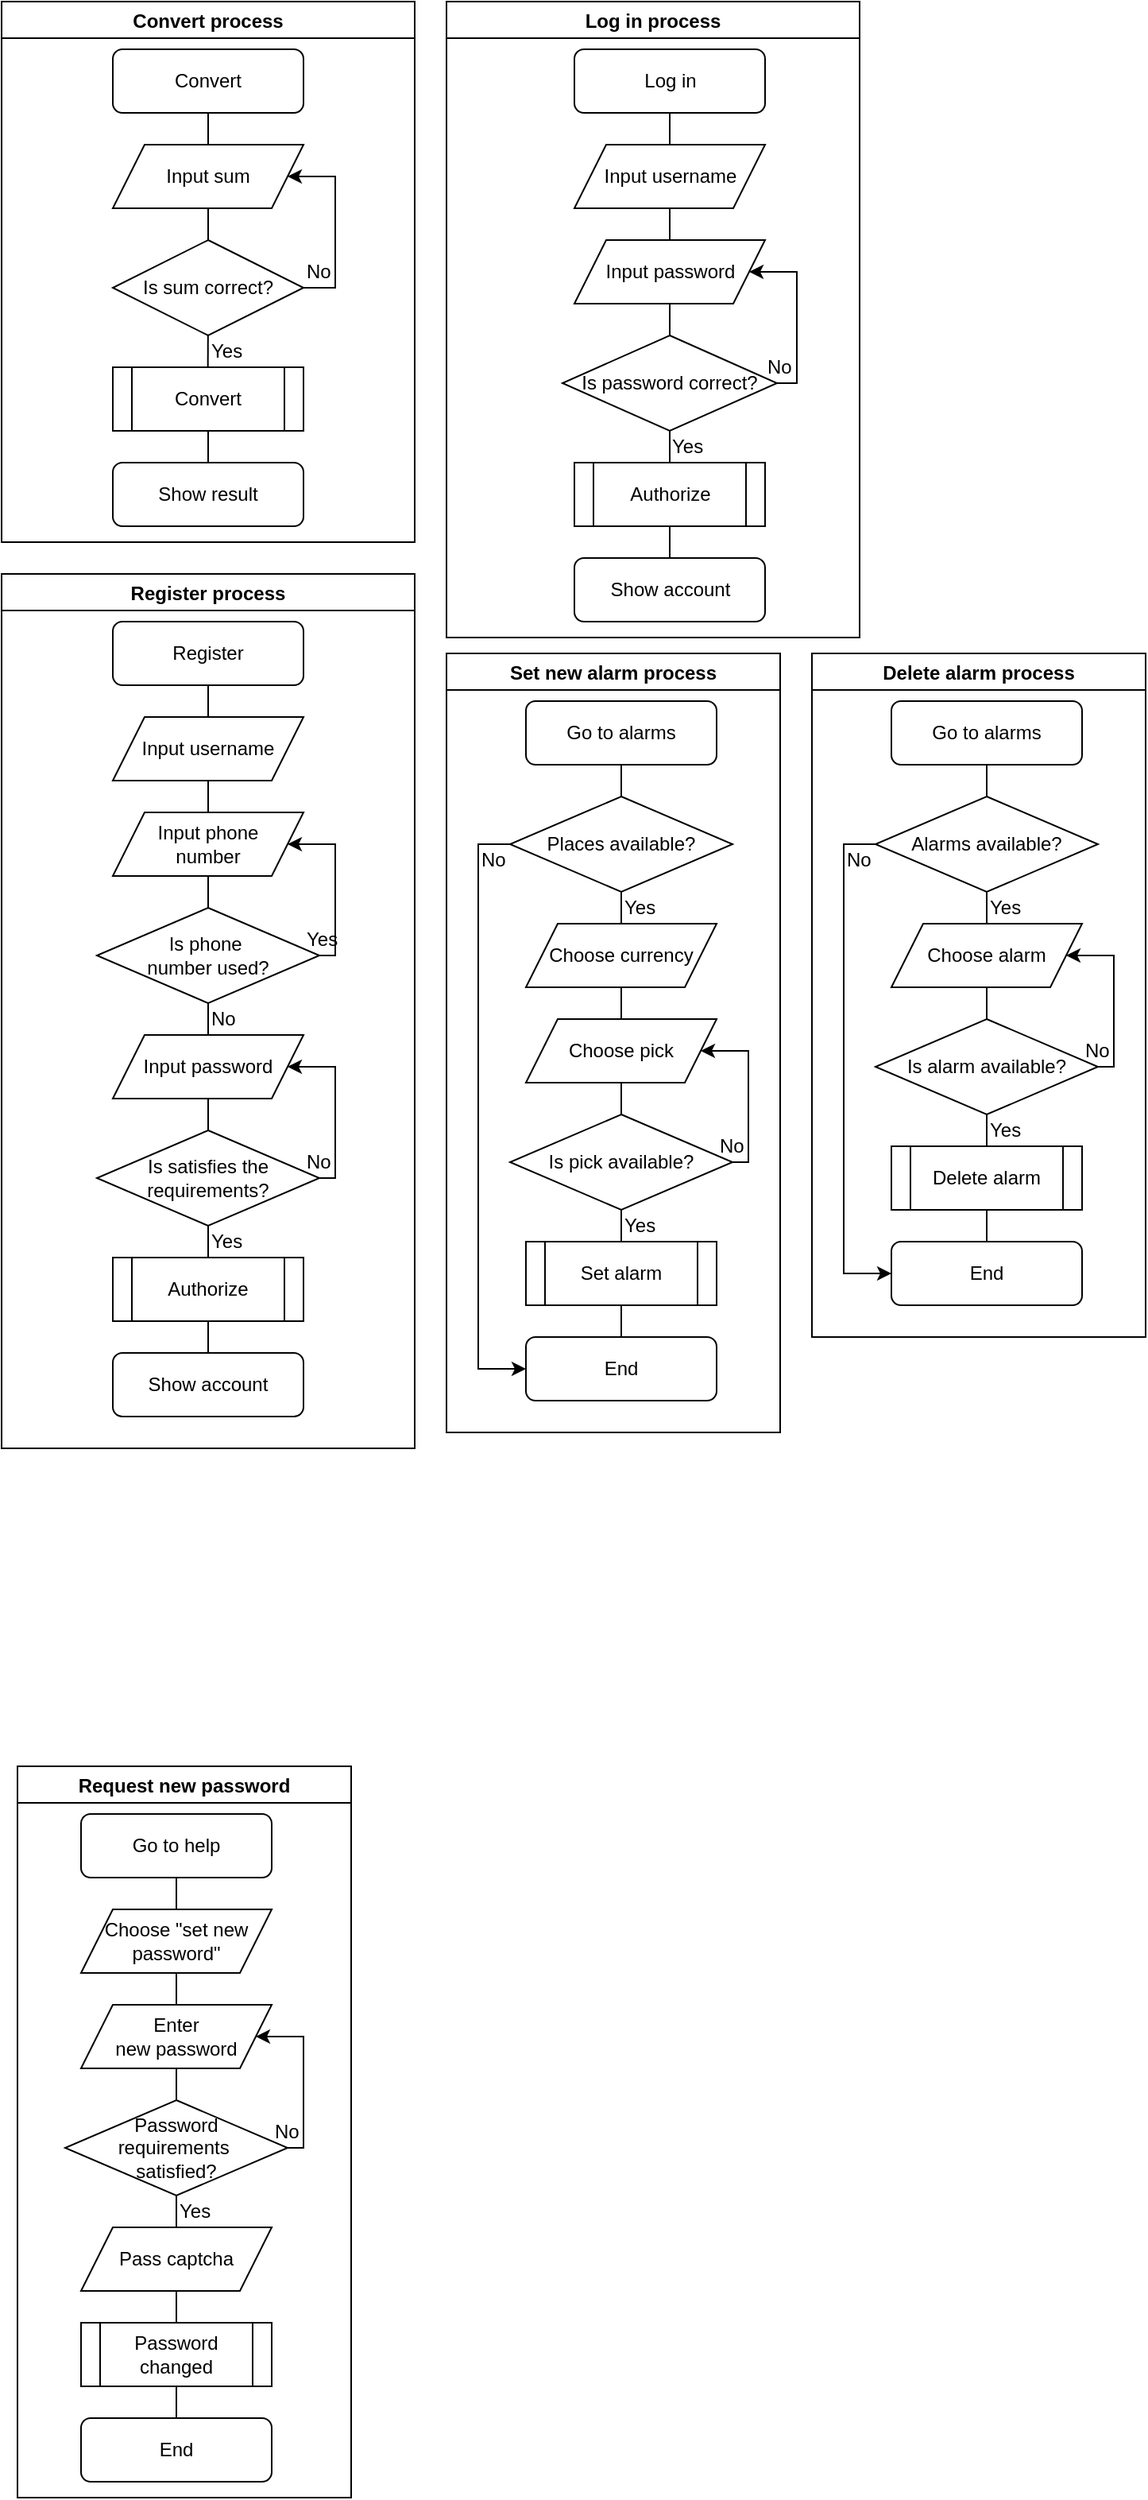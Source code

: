 <mxfile version="20.3.0" type="device"><diagram id="C5RBs43oDa-KdzZeNtuy" name="Page-1"><mxGraphModel dx="1422" dy="865" grid="1" gridSize="10" guides="0" tooltips="1" connect="1" arrows="1" fold="1" page="1" pageScale="1" pageWidth="827" pageHeight="1169" math="0" shadow="0"><root><mxCell id="WIyWlLk6GJQsqaUBKTNV-0"/><mxCell id="WIyWlLk6GJQsqaUBKTNV-1" parent="WIyWlLk6GJQsqaUBKTNV-0"/><mxCell id="13SSAW07Rwpd1qdFxZ5C-12" value="Convert process" style="swimlane;" parent="WIyWlLk6GJQsqaUBKTNV-1" vertex="1"><mxGeometry x="40" y="80" width="260" height="340" as="geometry"><mxRectangle x="30" y="150" width="140" height="30" as="alternateBounds"/></mxGeometry></mxCell><mxCell id="13SSAW07Rwpd1qdFxZ5C-0" value="Convert" style="rounded=1;whiteSpace=wrap;html=1;" parent="13SSAW07Rwpd1qdFxZ5C-12" vertex="1"><mxGeometry x="70" y="30" width="120" height="40" as="geometry"/></mxCell><mxCell id="13SSAW07Rwpd1qdFxZ5C-1" value="Input sum" style="shape=parallelogram;perimeter=parallelogramPerimeter;whiteSpace=wrap;html=1;fixedSize=1;" parent="13SSAW07Rwpd1qdFxZ5C-12" vertex="1"><mxGeometry x="70" y="90" width="120" height="40" as="geometry"/></mxCell><mxCell id="13SSAW07Rwpd1qdFxZ5C-2" value="Is sum correct?" style="rhombus;whiteSpace=wrap;html=1;" parent="13SSAW07Rwpd1qdFxZ5C-12" vertex="1"><mxGeometry x="70" y="150" width="120" height="60" as="geometry"/></mxCell><mxCell id="13SSAW07Rwpd1qdFxZ5C-4" value="" style="endArrow=none;html=1;rounded=0;" parent="13SSAW07Rwpd1qdFxZ5C-12" source="13SSAW07Rwpd1qdFxZ5C-1" target="13SSAW07Rwpd1qdFxZ5C-0" edge="1"><mxGeometry width="50" height="50" relative="1" as="geometry"><mxPoint x="-60" y="100" as="sourcePoint"/><mxPoint x="-10" y="50" as="targetPoint"/></mxGeometry></mxCell><mxCell id="13SSAW07Rwpd1qdFxZ5C-5" value="" style="endArrow=none;html=1;rounded=0;" parent="13SSAW07Rwpd1qdFxZ5C-12" source="13SSAW07Rwpd1qdFxZ5C-2" target="13SSAW07Rwpd1qdFxZ5C-1" edge="1"><mxGeometry width="50" height="50" relative="1" as="geometry"><mxPoint x="140" y="100" as="sourcePoint"/><mxPoint x="140" y="60" as="targetPoint"/></mxGeometry></mxCell><mxCell id="13SSAW07Rwpd1qdFxZ5C-6" value="" style="endArrow=classic;html=1;rounded=0;" parent="13SSAW07Rwpd1qdFxZ5C-12" source="13SSAW07Rwpd1qdFxZ5C-2" target="13SSAW07Rwpd1qdFxZ5C-1" edge="1"><mxGeometry width="50" height="50" relative="1" as="geometry"><mxPoint x="290" y="290" as="sourcePoint"/><mxPoint x="130" y="70" as="targetPoint"/><Array as="points"><mxPoint x="210" y="180"/><mxPoint x="210" y="110"/></Array></mxGeometry></mxCell><mxCell id="13SSAW07Rwpd1qdFxZ5C-7" value="" style="endArrow=none;html=1;rounded=0;" parent="13SSAW07Rwpd1qdFxZ5C-12" target="13SSAW07Rwpd1qdFxZ5C-2" edge="1"><mxGeometry width="50" height="50" relative="1" as="geometry"><mxPoint x="129.71" y="270" as="sourcePoint"/><mxPoint x="129.71" y="230" as="targetPoint"/></mxGeometry></mxCell><mxCell id="13SSAW07Rwpd1qdFxZ5C-9" value="Convert" style="shape=process;whiteSpace=wrap;html=1;backgroundOutline=1;" parent="13SSAW07Rwpd1qdFxZ5C-12" vertex="1"><mxGeometry x="70" y="230" width="120" height="40" as="geometry"/></mxCell><mxCell id="13SSAW07Rwpd1qdFxZ5C-10" value="Show result" style="rounded=1;whiteSpace=wrap;html=1;" parent="13SSAW07Rwpd1qdFxZ5C-12" vertex="1"><mxGeometry x="70" y="290" width="120" height="40" as="geometry"/></mxCell><mxCell id="13SSAW07Rwpd1qdFxZ5C-11" value="" style="endArrow=none;html=1;rounded=0;" parent="13SSAW07Rwpd1qdFxZ5C-12" source="13SSAW07Rwpd1qdFxZ5C-9" target="13SSAW07Rwpd1qdFxZ5C-10" edge="1"><mxGeometry width="50" height="50" relative="1" as="geometry"><mxPoint x="160" y="120" as="sourcePoint"/><mxPoint x="160" y="80" as="targetPoint"/></mxGeometry></mxCell><mxCell id="13SSAW07Rwpd1qdFxZ5C-91" value="Yes" style="text;html=1;strokeColor=none;fillColor=none;align=left;verticalAlign=middle;whiteSpace=wrap;rounded=0;" parent="13SSAW07Rwpd1qdFxZ5C-12" vertex="1"><mxGeometry x="130" y="210" width="20" height="20" as="geometry"/></mxCell><mxCell id="13SSAW07Rwpd1qdFxZ5C-93" value="No" style="text;html=1;strokeColor=none;fillColor=none;align=left;verticalAlign=middle;whiteSpace=wrap;rounded=0;" parent="13SSAW07Rwpd1qdFxZ5C-12" vertex="1"><mxGeometry x="190" y="160" width="20" height="20" as="geometry"/></mxCell><mxCell id="13SSAW07Rwpd1qdFxZ5C-37" value="Log in process" style="swimlane;" parent="WIyWlLk6GJQsqaUBKTNV-1" vertex="1"><mxGeometry x="320" y="80" width="260" height="400" as="geometry"><mxRectangle x="320" y="80" width="140" height="30" as="alternateBounds"/></mxGeometry></mxCell><mxCell id="13SSAW07Rwpd1qdFxZ5C-14" value="Log in" style="rounded=1;whiteSpace=wrap;html=1;" parent="13SSAW07Rwpd1qdFxZ5C-37" vertex="1"><mxGeometry x="80.5" y="30" width="120" height="40" as="geometry"/></mxCell><mxCell id="13SSAW07Rwpd1qdFxZ5C-15" value="Input username" style="shape=parallelogram;perimeter=parallelogramPerimeter;whiteSpace=wrap;html=1;fixedSize=1;" parent="13SSAW07Rwpd1qdFxZ5C-37" vertex="1"><mxGeometry x="80.5" y="90" width="120" height="40" as="geometry"/></mxCell><mxCell id="13SSAW07Rwpd1qdFxZ5C-16" value="Is password correct?" style="rhombus;whiteSpace=wrap;html=1;" parent="13SSAW07Rwpd1qdFxZ5C-37" vertex="1"><mxGeometry x="73" y="210" width="135" height="60" as="geometry"/></mxCell><mxCell id="13SSAW07Rwpd1qdFxZ5C-17" value="" style="endArrow=none;html=1;rounded=0;" parent="13SSAW07Rwpd1qdFxZ5C-37" source="13SSAW07Rwpd1qdFxZ5C-15" target="13SSAW07Rwpd1qdFxZ5C-14" edge="1"><mxGeometry width="50" height="50" relative="1" as="geometry"><mxPoint x="-89.5" y="20" as="sourcePoint"/><mxPoint x="-39.5" y="-30" as="targetPoint"/></mxGeometry></mxCell><mxCell id="13SSAW07Rwpd1qdFxZ5C-18" value="" style="endArrow=none;html=1;rounded=0;" parent="13SSAW07Rwpd1qdFxZ5C-37" source="13SSAW07Rwpd1qdFxZ5C-24" target="13SSAW07Rwpd1qdFxZ5C-15" edge="1"><mxGeometry width="50" height="50" relative="1" as="geometry"><mxPoint x="110.5" y="20" as="sourcePoint"/><mxPoint x="110.5" y="-20" as="targetPoint"/></mxGeometry></mxCell><mxCell id="13SSAW07Rwpd1qdFxZ5C-19" value="" style="endArrow=classic;html=1;rounded=0;" parent="13SSAW07Rwpd1qdFxZ5C-37" source="13SSAW07Rwpd1qdFxZ5C-16" target="13SSAW07Rwpd1qdFxZ5C-24" edge="1"><mxGeometry width="50" height="50" relative="1" as="geometry"><mxPoint x="260.5" y="210" as="sourcePoint"/><mxPoint x="100.5" y="-10" as="targetPoint"/><Array as="points"><mxPoint x="220.5" y="240"/><mxPoint x="220.5" y="170"/></Array></mxGeometry></mxCell><mxCell id="13SSAW07Rwpd1qdFxZ5C-20" value="" style="endArrow=none;html=1;rounded=0;" parent="13SSAW07Rwpd1qdFxZ5C-37" source="13SSAW07Rwpd1qdFxZ5C-21" target="13SSAW07Rwpd1qdFxZ5C-16" edge="1"><mxGeometry width="50" height="50" relative="1" as="geometry"><mxPoint x="132.71" y="340" as="sourcePoint"/><mxPoint x="92.71" y="220" as="targetPoint"/></mxGeometry></mxCell><mxCell id="13SSAW07Rwpd1qdFxZ5C-21" value="Authorize" style="shape=process;whiteSpace=wrap;html=1;backgroundOutline=1;" parent="13SSAW07Rwpd1qdFxZ5C-37" vertex="1"><mxGeometry x="80.5" y="290" width="120" height="40" as="geometry"/></mxCell><mxCell id="13SSAW07Rwpd1qdFxZ5C-22" value="Show account" style="rounded=1;whiteSpace=wrap;html=1;" parent="13SSAW07Rwpd1qdFxZ5C-37" vertex="1"><mxGeometry x="80.5" y="350" width="120" height="40" as="geometry"/></mxCell><mxCell id="13SSAW07Rwpd1qdFxZ5C-23" value="" style="endArrow=none;html=1;rounded=0;" parent="13SSAW07Rwpd1qdFxZ5C-37" source="13SSAW07Rwpd1qdFxZ5C-21" target="13SSAW07Rwpd1qdFxZ5C-22" edge="1"><mxGeometry width="50" height="50" relative="1" as="geometry"><mxPoint x="123" y="110" as="sourcePoint"/><mxPoint x="123" y="70" as="targetPoint"/></mxGeometry></mxCell><mxCell id="13SSAW07Rwpd1qdFxZ5C-24" value="Input&amp;nbsp;password" style="shape=parallelogram;perimeter=parallelogramPerimeter;whiteSpace=wrap;html=1;fixedSize=1;" parent="13SSAW07Rwpd1qdFxZ5C-37" vertex="1"><mxGeometry x="80.5" y="150" width="120" height="40" as="geometry"/></mxCell><mxCell id="13SSAW07Rwpd1qdFxZ5C-25" value="" style="endArrow=none;html=1;rounded=0;" parent="13SSAW07Rwpd1qdFxZ5C-37" source="13SSAW07Rwpd1qdFxZ5C-16" target="13SSAW07Rwpd1qdFxZ5C-24" edge="1"><mxGeometry width="50" height="50" relative="1" as="geometry"><mxPoint x="150.5" y="160" as="sourcePoint"/><mxPoint x="150.5" y="140" as="targetPoint"/></mxGeometry></mxCell><mxCell id="13SSAW07Rwpd1qdFxZ5C-94" value="Yes" style="text;html=1;strokeColor=none;fillColor=none;align=left;verticalAlign=middle;whiteSpace=wrap;rounded=0;" parent="13SSAW07Rwpd1qdFxZ5C-37" vertex="1"><mxGeometry x="140" y="270" width="20" height="20" as="geometry"/></mxCell><mxCell id="13SSAW07Rwpd1qdFxZ5C-95" value="No" style="text;html=1;strokeColor=none;fillColor=none;align=left;verticalAlign=middle;whiteSpace=wrap;rounded=0;" parent="13SSAW07Rwpd1qdFxZ5C-37" vertex="1"><mxGeometry x="200" y="220" width="20" height="20" as="geometry"/></mxCell><mxCell id="13SSAW07Rwpd1qdFxZ5C-48" value="Register process" style="swimlane;" parent="WIyWlLk6GJQsqaUBKTNV-1" vertex="1"><mxGeometry x="40" y="440" width="260" height="550" as="geometry"><mxRectangle x="30" y="150" width="140" height="30" as="alternateBounds"/></mxGeometry></mxCell><mxCell id="13SSAW07Rwpd1qdFxZ5C-79" value="Register" style="rounded=1;whiteSpace=wrap;html=1;" parent="13SSAW07Rwpd1qdFxZ5C-48" vertex="1"><mxGeometry x="70" y="30" width="120" height="40" as="geometry"/></mxCell><mxCell id="13SSAW07Rwpd1qdFxZ5C-80" value="Input username" style="shape=parallelogram;perimeter=parallelogramPerimeter;whiteSpace=wrap;html=1;fixedSize=1;" parent="13SSAW07Rwpd1qdFxZ5C-48" vertex="1"><mxGeometry x="70" y="90" width="120" height="40" as="geometry"/></mxCell><mxCell id="13SSAW07Rwpd1qdFxZ5C-81" value="Is satisfies the requirements?" style="rhombus;whiteSpace=wrap;html=1;" parent="13SSAW07Rwpd1qdFxZ5C-48" vertex="1"><mxGeometry x="60" y="350" width="140" height="60" as="geometry"/></mxCell><mxCell id="13SSAW07Rwpd1qdFxZ5C-82" value="" style="endArrow=none;html=1;rounded=0;" parent="13SSAW07Rwpd1qdFxZ5C-48" source="13SSAW07Rwpd1qdFxZ5C-80" target="13SSAW07Rwpd1qdFxZ5C-79" edge="1"><mxGeometry width="50" height="50" relative="1" as="geometry"><mxPoint x="-422.5" y="-60" as="sourcePoint"/><mxPoint x="-372.5" y="-110" as="targetPoint"/></mxGeometry></mxCell><mxCell id="13SSAW07Rwpd1qdFxZ5C-84" value="" style="endArrow=classic;html=1;rounded=0;" parent="13SSAW07Rwpd1qdFxZ5C-48" source="13SSAW07Rwpd1qdFxZ5C-81" target="13SSAW07Rwpd1qdFxZ5C-89" edge="1"><mxGeometry width="50" height="50" relative="1" as="geometry"><mxPoint x="-72.5" y="270" as="sourcePoint"/><mxPoint x="-232.5" y="50" as="targetPoint"/><Array as="points"><mxPoint x="210" y="380"/><mxPoint x="210" y="310"/></Array></mxGeometry></mxCell><mxCell id="13SSAW07Rwpd1qdFxZ5C-85" value="" style="endArrow=none;html=1;rounded=0;" parent="13SSAW07Rwpd1qdFxZ5C-48" source="13SSAW07Rwpd1qdFxZ5C-86" target="13SSAW07Rwpd1qdFxZ5C-81" edge="1"><mxGeometry width="50" height="50" relative="1" as="geometry"><mxPoint x="-200.29" y="400" as="sourcePoint"/><mxPoint x="-240.29" y="280" as="targetPoint"/></mxGeometry></mxCell><mxCell id="13SSAW07Rwpd1qdFxZ5C-86" value="Authorize" style="shape=process;whiteSpace=wrap;html=1;backgroundOutline=1;" parent="13SSAW07Rwpd1qdFxZ5C-48" vertex="1"><mxGeometry x="70" y="430" width="120" height="40" as="geometry"/></mxCell><mxCell id="13SSAW07Rwpd1qdFxZ5C-87" value="Show account" style="rounded=1;whiteSpace=wrap;html=1;" parent="13SSAW07Rwpd1qdFxZ5C-48" vertex="1"><mxGeometry x="70" y="490" width="120" height="40" as="geometry"/></mxCell><mxCell id="13SSAW07Rwpd1qdFxZ5C-88" value="" style="endArrow=none;html=1;rounded=0;" parent="13SSAW07Rwpd1qdFxZ5C-48" source="13SSAW07Rwpd1qdFxZ5C-86" target="13SSAW07Rwpd1qdFxZ5C-87" edge="1"><mxGeometry width="50" height="50" relative="1" as="geometry"><mxPoint x="-210" y="170" as="sourcePoint"/><mxPoint x="-210" y="130" as="targetPoint"/></mxGeometry></mxCell><mxCell id="13SSAW07Rwpd1qdFxZ5C-89" value="Input&amp;nbsp;password" style="shape=parallelogram;perimeter=parallelogramPerimeter;whiteSpace=wrap;html=1;fixedSize=1;" parent="13SSAW07Rwpd1qdFxZ5C-48" vertex="1"><mxGeometry x="70" y="290" width="120" height="40" as="geometry"/></mxCell><mxCell id="13SSAW07Rwpd1qdFxZ5C-90" value="" style="endArrow=none;html=1;rounded=0;" parent="13SSAW07Rwpd1qdFxZ5C-48" source="13SSAW07Rwpd1qdFxZ5C-81" target="13SSAW07Rwpd1qdFxZ5C-89" edge="1"><mxGeometry width="50" height="50" relative="1" as="geometry"><mxPoint x="-182.5" y="220" as="sourcePoint"/><mxPoint x="-182.5" y="200" as="targetPoint"/></mxGeometry></mxCell><mxCell id="13SSAW07Rwpd1qdFxZ5C-98" value="Yes" style="text;html=1;strokeColor=none;fillColor=none;align=left;verticalAlign=middle;whiteSpace=wrap;rounded=0;" parent="13SSAW07Rwpd1qdFxZ5C-48" vertex="1"><mxGeometry x="130" y="410" width="20" height="20" as="geometry"/></mxCell><mxCell id="13SSAW07Rwpd1qdFxZ5C-99" value="No" style="text;html=1;strokeColor=none;fillColor=none;align=left;verticalAlign=middle;whiteSpace=wrap;rounded=0;" parent="13SSAW07Rwpd1qdFxZ5C-48" vertex="1"><mxGeometry x="190" y="360" width="20" height="20" as="geometry"/></mxCell><mxCell id="13SSAW07Rwpd1qdFxZ5C-104" value="Input phone &lt;br&gt;number" style="shape=parallelogram;perimeter=parallelogramPerimeter;whiteSpace=wrap;html=1;fixedSize=1;" parent="13SSAW07Rwpd1qdFxZ5C-48" vertex="1"><mxGeometry x="70" y="150" width="120" height="40" as="geometry"/></mxCell><mxCell id="13SSAW07Rwpd1qdFxZ5C-105" value="" style="endArrow=none;html=1;rounded=0;" parent="13SSAW07Rwpd1qdFxZ5C-48" source="13SSAW07Rwpd1qdFxZ5C-104" target="13SSAW07Rwpd1qdFxZ5C-80" edge="1"><mxGeometry width="50" height="50" relative="1" as="geometry"><mxPoint x="140" y="100" as="sourcePoint"/><mxPoint x="140" y="80" as="targetPoint"/></mxGeometry></mxCell><mxCell id="13SSAW07Rwpd1qdFxZ5C-106" value="Is phone&amp;nbsp;&lt;br&gt;number used?" style="rhombus;whiteSpace=wrap;html=1;" parent="13SSAW07Rwpd1qdFxZ5C-48" vertex="1"><mxGeometry x="60" y="210" width="140" height="60" as="geometry"/></mxCell><mxCell id="13SSAW07Rwpd1qdFxZ5C-108" value="" style="endArrow=classic;html=1;rounded=0;" parent="13SSAW07Rwpd1qdFxZ5C-48" edge="1"><mxGeometry width="50" height="50" relative="1" as="geometry"><mxPoint x="200" y="240" as="sourcePoint"/><mxPoint x="180" y="170" as="targetPoint"/><Array as="points"><mxPoint x="210" y="240"/><mxPoint x="210" y="170"/></Array></mxGeometry></mxCell><mxCell id="13SSAW07Rwpd1qdFxZ5C-109" value="" style="endArrow=none;html=1;rounded=0;" parent="13SSAW07Rwpd1qdFxZ5C-48" edge="1"><mxGeometry width="50" height="50" relative="1" as="geometry"><mxPoint x="130" y="290" as="sourcePoint"/><mxPoint x="130" y="270" as="targetPoint"/></mxGeometry></mxCell><mxCell id="13SSAW07Rwpd1qdFxZ5C-110" value="" style="endArrow=none;html=1;rounded=0;" parent="13SSAW07Rwpd1qdFxZ5C-48" edge="1"><mxGeometry width="50" height="50" relative="1" as="geometry"><mxPoint x="130" y="210" as="sourcePoint"/><mxPoint x="130" y="190" as="targetPoint"/></mxGeometry></mxCell><mxCell id="13SSAW07Rwpd1qdFxZ5C-111" value="No" style="text;html=1;strokeColor=none;fillColor=none;align=left;verticalAlign=middle;whiteSpace=wrap;rounded=0;" parent="13SSAW07Rwpd1qdFxZ5C-48" vertex="1"><mxGeometry x="130" y="270" width="20" height="20" as="geometry"/></mxCell><mxCell id="13SSAW07Rwpd1qdFxZ5C-112" value="Yes" style="text;html=1;strokeColor=none;fillColor=none;align=left;verticalAlign=middle;whiteSpace=wrap;rounded=0;" parent="13SSAW07Rwpd1qdFxZ5C-48" vertex="1"><mxGeometry x="190" y="220" width="20" height="20" as="geometry"/></mxCell><mxCell id="13SSAW07Rwpd1qdFxZ5C-157" value="Set new alarm process" style="swimlane;" parent="WIyWlLk6GJQsqaUBKTNV-1" vertex="1"><mxGeometry x="320" y="490" width="210" height="490" as="geometry"/></mxCell><mxCell id="13SSAW07Rwpd1qdFxZ5C-113" value="Go to alarms" style="rounded=1;whiteSpace=wrap;html=1;" parent="13SSAW07Rwpd1qdFxZ5C-157" vertex="1"><mxGeometry x="50" y="30" width="120" height="40" as="geometry"/></mxCell><mxCell id="13SSAW07Rwpd1qdFxZ5C-135" value="Places available?" style="rhombus;whiteSpace=wrap;html=1;" parent="13SSAW07Rwpd1qdFxZ5C-157" vertex="1"><mxGeometry x="40" y="90" width="140" height="60" as="geometry"/></mxCell><mxCell id="13SSAW07Rwpd1qdFxZ5C-138" value="Choose currency" style="shape=parallelogram;perimeter=parallelogramPerimeter;whiteSpace=wrap;html=1;fixedSize=1;" parent="13SSAW07Rwpd1qdFxZ5C-157" vertex="1"><mxGeometry x="50" y="170" width="120" height="40" as="geometry"/></mxCell><mxCell id="13SSAW07Rwpd1qdFxZ5C-139" value="Choose pick" style="shape=parallelogram;perimeter=parallelogramPerimeter;whiteSpace=wrap;html=1;fixedSize=1;" parent="13SSAW07Rwpd1qdFxZ5C-157" vertex="1"><mxGeometry x="50" y="230" width="120" height="40" as="geometry"/></mxCell><mxCell id="13SSAW07Rwpd1qdFxZ5C-140" value="Is pick available?" style="rhombus;whiteSpace=wrap;html=1;" parent="13SSAW07Rwpd1qdFxZ5C-157" vertex="1"><mxGeometry x="40" y="290" width="140" height="60" as="geometry"/></mxCell><mxCell id="13SSAW07Rwpd1qdFxZ5C-141" value="" style="endArrow=classic;html=1;rounded=0;" parent="13SSAW07Rwpd1qdFxZ5C-157" edge="1"><mxGeometry width="50" height="50" relative="1" as="geometry"><mxPoint x="180" y="320" as="sourcePoint"/><mxPoint x="160" y="250" as="targetPoint"/><Array as="points"><mxPoint x="190" y="320"/><mxPoint x="190" y="250"/></Array></mxGeometry></mxCell><mxCell id="13SSAW07Rwpd1qdFxZ5C-142" value="No" style="text;html=1;strokeColor=none;fillColor=none;align=left;verticalAlign=middle;whiteSpace=wrap;rounded=0;" parent="13SSAW07Rwpd1qdFxZ5C-157" vertex="1"><mxGeometry x="170" y="300" width="20" height="20" as="geometry"/></mxCell><mxCell id="13SSAW07Rwpd1qdFxZ5C-143" value="" style="endArrow=none;html=1;rounded=0;" parent="13SSAW07Rwpd1qdFxZ5C-157" edge="1"><mxGeometry width="50" height="50" relative="1" as="geometry"><mxPoint x="110" y="370" as="sourcePoint"/><mxPoint x="110" y="350" as="targetPoint"/></mxGeometry></mxCell><mxCell id="13SSAW07Rwpd1qdFxZ5C-145" value="" style="endArrow=none;html=1;rounded=0;" parent="13SSAW07Rwpd1qdFxZ5C-157" edge="1"><mxGeometry width="50" height="50" relative="1" as="geometry"><mxPoint x="110" y="290" as="sourcePoint"/><mxPoint x="110" y="270.0" as="targetPoint"/></mxGeometry></mxCell><mxCell id="13SSAW07Rwpd1qdFxZ5C-147" value="" style="endArrow=none;html=1;rounded=0;" parent="13SSAW07Rwpd1qdFxZ5C-157" edge="1"><mxGeometry width="50" height="50" relative="1" as="geometry"><mxPoint x="110" y="230" as="sourcePoint"/><mxPoint x="110" y="210" as="targetPoint"/></mxGeometry></mxCell><mxCell id="13SSAW07Rwpd1qdFxZ5C-149" value="" style="endArrow=none;html=1;rounded=0;" parent="13SSAW07Rwpd1qdFxZ5C-157" edge="1"><mxGeometry width="50" height="50" relative="1" as="geometry"><mxPoint x="110" y="170" as="sourcePoint"/><mxPoint x="110" y="150.0" as="targetPoint"/></mxGeometry></mxCell><mxCell id="13SSAW07Rwpd1qdFxZ5C-150" value="" style="endArrow=none;html=1;rounded=0;" parent="13SSAW07Rwpd1qdFxZ5C-157" edge="1"><mxGeometry width="50" height="50" relative="1" as="geometry"><mxPoint x="110" y="90" as="sourcePoint"/><mxPoint x="110" y="70" as="targetPoint"/></mxGeometry></mxCell><mxCell id="13SSAW07Rwpd1qdFxZ5C-151" value="End" style="rounded=1;whiteSpace=wrap;html=1;" parent="13SSAW07Rwpd1qdFxZ5C-157" vertex="1"><mxGeometry x="50" y="430" width="120" height="40" as="geometry"/></mxCell><mxCell id="13SSAW07Rwpd1qdFxZ5C-152" value="" style="endArrow=classic;html=1;rounded=0;" parent="13SSAW07Rwpd1qdFxZ5C-157" source="13SSAW07Rwpd1qdFxZ5C-135" target="13SSAW07Rwpd1qdFxZ5C-151" edge="1"><mxGeometry width="50" height="50" relative="1" as="geometry"><mxPoint x="190" y="330" as="sourcePoint"/><mxPoint x="170" y="260" as="targetPoint"/><Array as="points"><mxPoint x="20" y="120"/><mxPoint x="20" y="450"/></Array></mxGeometry></mxCell><mxCell id="13SSAW07Rwpd1qdFxZ5C-153" value="No" style="text;html=1;strokeColor=none;fillColor=none;align=left;verticalAlign=middle;whiteSpace=wrap;rounded=0;" parent="13SSAW07Rwpd1qdFxZ5C-157" vertex="1"><mxGeometry x="20" y="120" width="20" height="20" as="geometry"/></mxCell><mxCell id="13SSAW07Rwpd1qdFxZ5C-154" value="Yes" style="text;html=1;strokeColor=none;fillColor=none;align=left;verticalAlign=middle;whiteSpace=wrap;rounded=0;" parent="13SSAW07Rwpd1qdFxZ5C-157" vertex="1"><mxGeometry x="110" y="150" width="20" height="20" as="geometry"/></mxCell><mxCell id="13SSAW07Rwpd1qdFxZ5C-156" value="Yes" style="text;html=1;strokeColor=none;fillColor=none;align=left;verticalAlign=middle;whiteSpace=wrap;rounded=0;" parent="13SSAW07Rwpd1qdFxZ5C-157" vertex="1"><mxGeometry x="110" y="350" width="20" height="20" as="geometry"/></mxCell><mxCell id="W0Vky6o0X0D4DDzp4dw9-18" value="Set alarm" style="shape=process;whiteSpace=wrap;html=1;backgroundOutline=1;" vertex="1" parent="13SSAW07Rwpd1qdFxZ5C-157"><mxGeometry x="50" y="370" width="120" height="40" as="geometry"/></mxCell><mxCell id="W0Vky6o0X0D4DDzp4dw9-19" value="" style="endArrow=none;html=1;rounded=0;" edge="1" parent="13SSAW07Rwpd1qdFxZ5C-157"><mxGeometry width="50" height="50" relative="1" as="geometry"><mxPoint x="110" y="430" as="sourcePoint"/><mxPoint x="110" y="410.0" as="targetPoint"/></mxGeometry></mxCell><mxCell id="W0Vky6o0X0D4DDzp4dw9-0" value="Delete alarm process" style="swimlane;" vertex="1" parent="WIyWlLk6GJQsqaUBKTNV-1"><mxGeometry x="550" y="490" width="210" height="430" as="geometry"/></mxCell><mxCell id="W0Vky6o0X0D4DDzp4dw9-20" value="Go to alarms" style="rounded=1;whiteSpace=wrap;html=1;" vertex="1" parent="W0Vky6o0X0D4DDzp4dw9-0"><mxGeometry x="50" y="30" width="120" height="40" as="geometry"/></mxCell><mxCell id="W0Vky6o0X0D4DDzp4dw9-21" value="Alarms available?" style="rhombus;whiteSpace=wrap;html=1;" vertex="1" parent="W0Vky6o0X0D4DDzp4dw9-0"><mxGeometry x="40" y="90" width="140" height="60" as="geometry"/></mxCell><mxCell id="W0Vky6o0X0D4DDzp4dw9-22" value="Choose alarm" style="shape=parallelogram;perimeter=parallelogramPerimeter;whiteSpace=wrap;html=1;fixedSize=1;" vertex="1" parent="W0Vky6o0X0D4DDzp4dw9-0"><mxGeometry x="50" y="170" width="120" height="40" as="geometry"/></mxCell><mxCell id="W0Vky6o0X0D4DDzp4dw9-24" value="Is alarm available?" style="rhombus;whiteSpace=wrap;html=1;" vertex="1" parent="W0Vky6o0X0D4DDzp4dw9-0"><mxGeometry x="40" y="230" width="140" height="60" as="geometry"/></mxCell><mxCell id="W0Vky6o0X0D4DDzp4dw9-25" value="" style="endArrow=classic;html=1;rounded=0;" edge="1" parent="W0Vky6o0X0D4DDzp4dw9-0"><mxGeometry width="50" height="50" relative="1" as="geometry"><mxPoint x="180" y="260" as="sourcePoint"/><mxPoint x="160" y="190" as="targetPoint"/><Array as="points"><mxPoint x="190" y="260"/><mxPoint x="190" y="190"/></Array></mxGeometry></mxCell><mxCell id="W0Vky6o0X0D4DDzp4dw9-26" value="No" style="text;html=1;strokeColor=none;fillColor=none;align=left;verticalAlign=middle;whiteSpace=wrap;rounded=0;" vertex="1" parent="W0Vky6o0X0D4DDzp4dw9-0"><mxGeometry x="170" y="240" width="20" height="20" as="geometry"/></mxCell><mxCell id="W0Vky6o0X0D4DDzp4dw9-27" value="" style="endArrow=none;html=1;rounded=0;" edge="1" parent="W0Vky6o0X0D4DDzp4dw9-0"><mxGeometry width="50" height="50" relative="1" as="geometry"><mxPoint x="110" y="310" as="sourcePoint"/><mxPoint x="110" y="290" as="targetPoint"/></mxGeometry></mxCell><mxCell id="W0Vky6o0X0D4DDzp4dw9-29" value="" style="endArrow=none;html=1;rounded=0;" edge="1" parent="W0Vky6o0X0D4DDzp4dw9-0"><mxGeometry width="50" height="50" relative="1" as="geometry"><mxPoint x="110" y="230" as="sourcePoint"/><mxPoint x="110" y="210" as="targetPoint"/></mxGeometry></mxCell><mxCell id="W0Vky6o0X0D4DDzp4dw9-30" value="" style="endArrow=none;html=1;rounded=0;" edge="1" parent="W0Vky6o0X0D4DDzp4dw9-0"><mxGeometry width="50" height="50" relative="1" as="geometry"><mxPoint x="110" y="170" as="sourcePoint"/><mxPoint x="110" y="150.0" as="targetPoint"/></mxGeometry></mxCell><mxCell id="W0Vky6o0X0D4DDzp4dw9-31" value="" style="endArrow=none;html=1;rounded=0;" edge="1" parent="W0Vky6o0X0D4DDzp4dw9-0"><mxGeometry width="50" height="50" relative="1" as="geometry"><mxPoint x="110" y="90" as="sourcePoint"/><mxPoint x="110" y="70" as="targetPoint"/></mxGeometry></mxCell><mxCell id="W0Vky6o0X0D4DDzp4dw9-32" value="End" style="rounded=1;whiteSpace=wrap;html=1;" vertex="1" parent="W0Vky6o0X0D4DDzp4dw9-0"><mxGeometry x="50" y="370" width="120" height="40" as="geometry"/></mxCell><mxCell id="W0Vky6o0X0D4DDzp4dw9-33" value="" style="endArrow=classic;html=1;rounded=0;" edge="1" parent="W0Vky6o0X0D4DDzp4dw9-0" source="W0Vky6o0X0D4DDzp4dw9-21" target="W0Vky6o0X0D4DDzp4dw9-32"><mxGeometry width="50" height="50" relative="1" as="geometry"><mxPoint x="-130" y="-160" as="sourcePoint"/><mxPoint x="-150" y="-230" as="targetPoint"/><Array as="points"><mxPoint x="20" y="120"/><mxPoint x="20" y="390"/></Array></mxGeometry></mxCell><mxCell id="W0Vky6o0X0D4DDzp4dw9-34" value="No" style="text;html=1;strokeColor=none;fillColor=none;align=left;verticalAlign=middle;whiteSpace=wrap;rounded=0;" vertex="1" parent="W0Vky6o0X0D4DDzp4dw9-0"><mxGeometry x="20" y="120" width="20" height="20" as="geometry"/></mxCell><mxCell id="W0Vky6o0X0D4DDzp4dw9-35" value="Yes" style="text;html=1;strokeColor=none;fillColor=none;align=left;verticalAlign=middle;whiteSpace=wrap;rounded=0;" vertex="1" parent="W0Vky6o0X0D4DDzp4dw9-0"><mxGeometry x="110" y="150" width="20" height="20" as="geometry"/></mxCell><mxCell id="W0Vky6o0X0D4DDzp4dw9-36" value="Yes" style="text;html=1;strokeColor=none;fillColor=none;align=left;verticalAlign=middle;whiteSpace=wrap;rounded=0;" vertex="1" parent="W0Vky6o0X0D4DDzp4dw9-0"><mxGeometry x="110" y="290" width="20" height="20" as="geometry"/></mxCell><mxCell id="W0Vky6o0X0D4DDzp4dw9-37" value="Delete alarm" style="shape=process;whiteSpace=wrap;html=1;backgroundOutline=1;" vertex="1" parent="W0Vky6o0X0D4DDzp4dw9-0"><mxGeometry x="50" y="310" width="120" height="40" as="geometry"/></mxCell><mxCell id="W0Vky6o0X0D4DDzp4dw9-38" value="" style="endArrow=none;html=1;rounded=0;" edge="1" parent="W0Vky6o0X0D4DDzp4dw9-0"><mxGeometry width="50" height="50" relative="1" as="geometry"><mxPoint x="110" y="370" as="sourcePoint"/><mxPoint x="110" y="350.0" as="targetPoint"/></mxGeometry></mxCell><mxCell id="W0Vky6o0X0D4DDzp4dw9-41" value="Request new password" style="swimlane;" vertex="1" parent="WIyWlLk6GJQsqaUBKTNV-1"><mxGeometry x="50" y="1190" width="210" height="460" as="geometry"/></mxCell><mxCell id="W0Vky6o0X0D4DDzp4dw9-59" value="Go to help" style="rounded=1;whiteSpace=wrap;html=1;" vertex="1" parent="W0Vky6o0X0D4DDzp4dw9-41"><mxGeometry x="40" y="30" width="120" height="40" as="geometry"/></mxCell><mxCell id="W0Vky6o0X0D4DDzp4dw9-68" value="" style="endArrow=none;html=1;rounded=0;" edge="1" parent="W0Vky6o0X0D4DDzp4dw9-41"><mxGeometry width="50" height="50" relative="1" as="geometry"><mxPoint x="100" y="90" as="sourcePoint"/><mxPoint x="100" y="70" as="targetPoint"/></mxGeometry></mxCell><mxCell id="W0Vky6o0X0D4DDzp4dw9-69" value="End" style="rounded=1;whiteSpace=wrap;html=1;" vertex="1" parent="W0Vky6o0X0D4DDzp4dw9-41"><mxGeometry x="40" y="410" width="120" height="40" as="geometry"/></mxCell><mxCell id="W0Vky6o0X0D4DDzp4dw9-77" value="Choose &quot;set new password&quot;" style="shape=parallelogram;perimeter=parallelogramPerimeter;whiteSpace=wrap;html=1;fixedSize=1;" vertex="1" parent="W0Vky6o0X0D4DDzp4dw9-41"><mxGeometry x="40" y="90" width="120" height="40" as="geometry"/></mxCell><mxCell id="W0Vky6o0X0D4DDzp4dw9-80" value="" style="endArrow=classic;html=1;rounded=0;" edge="1" parent="W0Vky6o0X0D4DDzp4dw9-41"><mxGeometry width="50" height="50" relative="1" as="geometry"><mxPoint x="170" y="240" as="sourcePoint"/><mxPoint x="150" y="170" as="targetPoint"/><Array as="points"><mxPoint x="180" y="240"/><mxPoint x="180" y="170"/></Array></mxGeometry></mxCell><mxCell id="W0Vky6o0X0D4DDzp4dw9-81" value="No" style="text;html=1;strokeColor=none;fillColor=none;align=left;verticalAlign=middle;whiteSpace=wrap;rounded=0;" vertex="1" parent="W0Vky6o0X0D4DDzp4dw9-41"><mxGeometry x="160" y="220" width="20" height="20" as="geometry"/></mxCell><mxCell id="W0Vky6o0X0D4DDzp4dw9-82" value="" style="endArrow=none;html=1;rounded=0;" edge="1" parent="W0Vky6o0X0D4DDzp4dw9-41"><mxGeometry width="50" height="50" relative="1" as="geometry"><mxPoint x="100" y="290" as="sourcePoint"/><mxPoint x="100" y="270" as="targetPoint"/></mxGeometry></mxCell><mxCell id="W0Vky6o0X0D4DDzp4dw9-83" value="" style="endArrow=none;html=1;rounded=0;" edge="1" parent="W0Vky6o0X0D4DDzp4dw9-41"><mxGeometry width="50" height="50" relative="1" as="geometry"><mxPoint x="100" y="150" as="sourcePoint"/><mxPoint x="100" y="130" as="targetPoint"/></mxGeometry></mxCell><mxCell id="W0Vky6o0X0D4DDzp4dw9-84" value="Yes" style="text;html=1;strokeColor=none;fillColor=none;align=left;verticalAlign=middle;whiteSpace=wrap;rounded=0;" vertex="1" parent="W0Vky6o0X0D4DDzp4dw9-41"><mxGeometry x="100" y="270" width="20" height="20" as="geometry"/></mxCell><mxCell id="W0Vky6o0X0D4DDzp4dw9-85" value="Password &lt;br&gt;requirements&amp;nbsp;&lt;br&gt;&lt;span lang=&quot;en&quot; class=&quot;HwtZe&quot;&gt;satisfied&lt;/span&gt;?" style="rhombus;whiteSpace=wrap;html=1;" vertex="1" parent="W0Vky6o0X0D4DDzp4dw9-41"><mxGeometry x="30" y="210" width="140" height="60" as="geometry"/></mxCell><mxCell id="W0Vky6o0X0D4DDzp4dw9-86" value="Enter &lt;br&gt;new password" style="shape=parallelogram;perimeter=parallelogramPerimeter;whiteSpace=wrap;html=1;fixedSize=1;" vertex="1" parent="W0Vky6o0X0D4DDzp4dw9-41"><mxGeometry x="40" y="150" width="120" height="40" as="geometry"/></mxCell><mxCell id="W0Vky6o0X0D4DDzp4dw9-88" value="" style="endArrow=none;html=1;rounded=0;" edge="1" parent="W0Vky6o0X0D4DDzp4dw9-41"><mxGeometry width="50" height="50" relative="1" as="geometry"><mxPoint x="100" y="210.0" as="sourcePoint"/><mxPoint x="100" y="190.0" as="targetPoint"/></mxGeometry></mxCell><mxCell id="W0Vky6o0X0D4DDzp4dw9-89" value="" style="endArrow=none;html=1;rounded=0;" edge="1" parent="W0Vky6o0X0D4DDzp4dw9-41"><mxGeometry width="50" height="50" relative="1" as="geometry"><mxPoint x="100" y="410.0" as="sourcePoint"/><mxPoint x="100" y="390.0" as="targetPoint"/></mxGeometry></mxCell><mxCell id="W0Vky6o0X0D4DDzp4dw9-90" value="Password changed" style="shape=process;whiteSpace=wrap;html=1;backgroundOutline=1;" vertex="1" parent="W0Vky6o0X0D4DDzp4dw9-41"><mxGeometry x="40" y="350" width="120" height="40" as="geometry"/></mxCell><mxCell id="W0Vky6o0X0D4DDzp4dw9-91" value="Pass captcha" style="shape=parallelogram;perimeter=parallelogramPerimeter;whiteSpace=wrap;html=1;fixedSize=1;" vertex="1" parent="W0Vky6o0X0D4DDzp4dw9-41"><mxGeometry x="40" y="290" width="120" height="40" as="geometry"/></mxCell><mxCell id="W0Vky6o0X0D4DDzp4dw9-92" value="" style="endArrow=none;html=1;rounded=0;" edge="1" parent="W0Vky6o0X0D4DDzp4dw9-41"><mxGeometry width="50" height="50" relative="1" as="geometry"><mxPoint x="100" y="350.0" as="sourcePoint"/><mxPoint x="100" y="330.0" as="targetPoint"/></mxGeometry></mxCell></root></mxGraphModel></diagram></mxfile>
